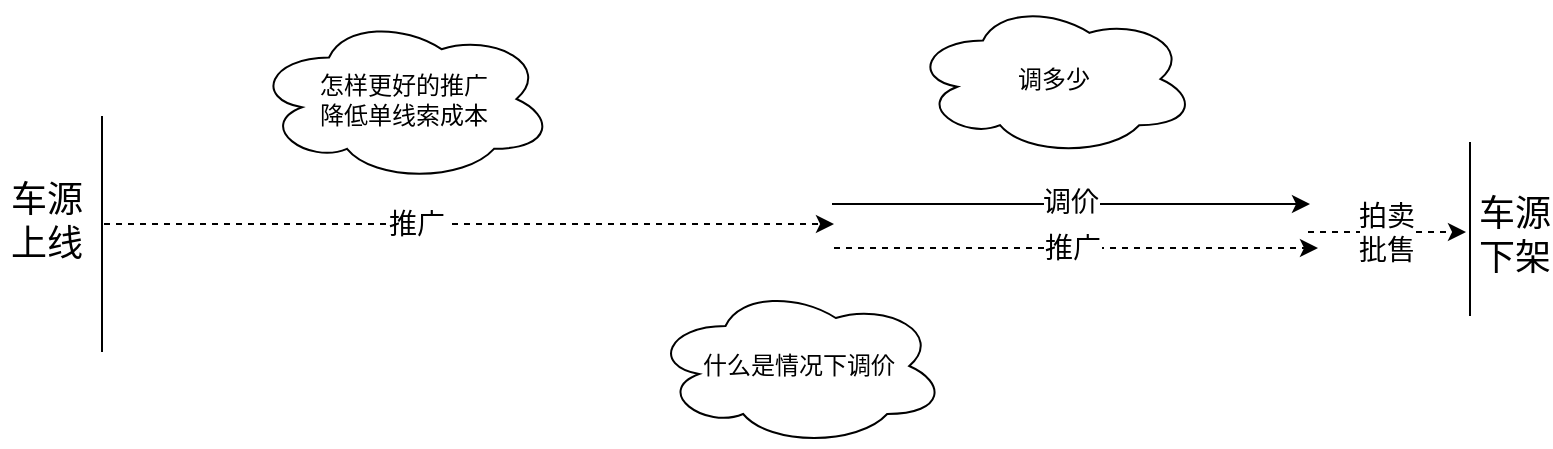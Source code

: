 <mxfile version="14.9.5" type="github">
  <diagram id="udMFGXqdL8RPBe1a_1wU" name="Page-1">
    <mxGraphModel dx="1116" dy="524" grid="0" gridSize="10" guides="1" tooltips="1" connect="1" arrows="1" fold="1" page="1" pageScale="2" pageWidth="827" pageHeight="1169" math="0" shadow="0">
      <root>
        <mxCell id="0" />
        <mxCell id="1" parent="0" />
        <mxCell id="ymIa6TShkXdIqW4yjHUV-1" value="&lt;font style=&quot;font-size: 14px&quot;&gt;推广&lt;/font&gt;" style="endArrow=classic;html=1;dashed=1;" edge="1" parent="1">
          <mxGeometry x="-0.145" relative="1" as="geometry">
            <mxPoint x="125" y="301" as="sourcePoint" />
            <mxPoint x="490" y="301" as="targetPoint" />
            <Array as="points">
              <mxPoint x="333" y="301" />
            </Array>
            <mxPoint as="offset" />
          </mxGeometry>
        </mxCell>
        <mxCell id="ymIa6TShkXdIqW4yjHUV-5" value="" style="endArrow=none;html=1;" edge="1" parent="1">
          <mxGeometry width="50" height="50" relative="1" as="geometry">
            <mxPoint x="124" y="365" as="sourcePoint" />
            <mxPoint x="124" y="247" as="targetPoint" />
          </mxGeometry>
        </mxCell>
        <mxCell id="ymIa6TShkXdIqW4yjHUV-9" value="" style="endArrow=classic;html=1;" edge="1" parent="1">
          <mxGeometry relative="1" as="geometry">
            <mxPoint x="489" y="291" as="sourcePoint" />
            <mxPoint x="728" y="291" as="targetPoint" />
          </mxGeometry>
        </mxCell>
        <mxCell id="ymIa6TShkXdIqW4yjHUV-10" value="&lt;font style=&quot;font-size: 14px&quot;&gt;调价&lt;/font&gt;" style="edgeLabel;resizable=0;html=1;align=center;verticalAlign=middle;" connectable="0" vertex="1" parent="ymIa6TShkXdIqW4yjHUV-9">
          <mxGeometry relative="1" as="geometry">
            <mxPoint x="-1" y="-1" as="offset" />
          </mxGeometry>
        </mxCell>
        <mxCell id="ymIa6TShkXdIqW4yjHUV-12" value="&lt;font style=&quot;font-size: 18px&quot;&gt;车源&lt;br&gt;上线&lt;/font&gt;" style="text;html=1;align=center;verticalAlign=middle;resizable=0;points=[];autosize=1;strokeColor=none;" vertex="1" parent="1">
          <mxGeometry x="73" y="282" width="46" height="36" as="geometry" />
        </mxCell>
        <mxCell id="ymIa6TShkXdIqW4yjHUV-13" value="&lt;font style=&quot;font-size: 14px&quot;&gt;推广&lt;/font&gt;" style="endArrow=classic;html=1;dashed=1;" edge="1" parent="1">
          <mxGeometry x="-0.017" relative="1" as="geometry">
            <mxPoint x="490" y="313" as="sourcePoint" />
            <mxPoint x="732" y="313" as="targetPoint" />
            <mxPoint as="offset" />
          </mxGeometry>
        </mxCell>
        <mxCell id="ymIa6TShkXdIqW4yjHUV-16" value="&lt;font style=&quot;font-size: 14px&quot;&gt;拍卖&lt;br&gt;批售&lt;br&gt;&lt;/font&gt;" style="endArrow=classic;html=1;dashed=1;" edge="1" parent="1">
          <mxGeometry x="-0.013" width="50" height="50" relative="1" as="geometry">
            <mxPoint x="727" y="305" as="sourcePoint" />
            <mxPoint x="806" y="305" as="targetPoint" />
            <mxPoint as="offset" />
          </mxGeometry>
        </mxCell>
        <mxCell id="ymIa6TShkXdIqW4yjHUV-17" value="" style="endArrow=none;html=1;" edge="1" parent="1">
          <mxGeometry width="50" height="50" relative="1" as="geometry">
            <mxPoint x="808" y="347" as="sourcePoint" />
            <mxPoint x="808" y="260" as="targetPoint" />
          </mxGeometry>
        </mxCell>
        <mxCell id="ymIa6TShkXdIqW4yjHUV-18" value="&lt;font style=&quot;font-size: 18px&quot;&gt;车源&lt;br&gt;下架&lt;/font&gt;" style="edgeLabel;html=1;align=center;verticalAlign=middle;resizable=0;points=[];" vertex="1" connectable="0" parent="ymIa6TShkXdIqW4yjHUV-17">
          <mxGeometry x="0.609" y="-3" relative="1" as="geometry">
            <mxPoint x="19" y="30" as="offset" />
          </mxGeometry>
        </mxCell>
        <mxCell id="ymIa6TShkXdIqW4yjHUV-20" value="怎样更好的推广&lt;br&gt;降低单线索成本" style="ellipse;shape=cloud;whiteSpace=wrap;html=1;" vertex="1" parent="1">
          <mxGeometry x="200" y="197" width="150" height="83" as="geometry" />
        </mxCell>
        <mxCell id="ymIa6TShkXdIqW4yjHUV-21" value="什么是情况下调价" style="ellipse;shape=cloud;whiteSpace=wrap;html=1;" vertex="1" parent="1">
          <mxGeometry x="399" y="332" width="147" height="80" as="geometry" />
        </mxCell>
        <mxCell id="ymIa6TShkXdIqW4yjHUV-22" value="调多少" style="ellipse;shape=cloud;whiteSpace=wrap;html=1;" vertex="1" parent="1">
          <mxGeometry x="529" y="190" width="142" height="77" as="geometry" />
        </mxCell>
      </root>
    </mxGraphModel>
  </diagram>
</mxfile>
